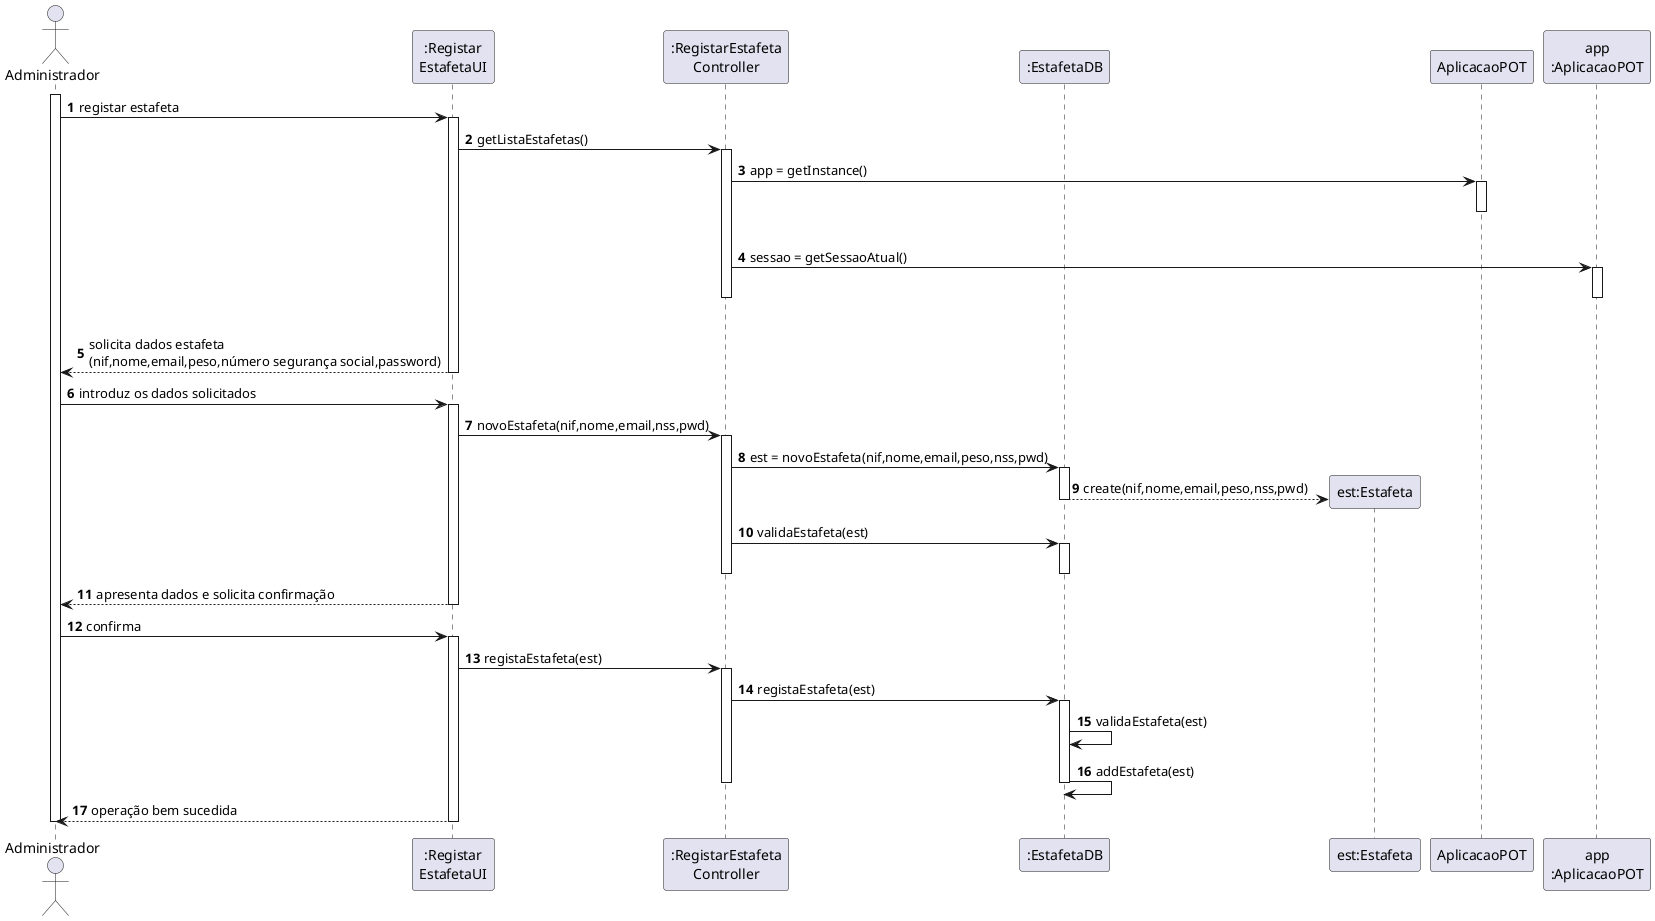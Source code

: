 @startuml
autonumber

actor "Administrador" as ADM
participant ":Registar\nEstafetaUI" as UI
participant ":RegistarEstafeta\nController" as CTRL
participant ":EstafetaDB" as ESTS
participant "est:Estafeta" as EST
participant "AplicacaoPOT" as _APP
participant "app\n:AplicacaoPOT" as APP

activate ADM
ADM -> UI : registar estafeta
activate UI

UI -> CTRL : getListaEstafetas()
activate CTRL

CTRL -> _APP: app = getInstance()
activate _APP
|||
deactivate _APP

CTRL -> APP: sessao = getSessaoAtual()
activate APP
|||
deactivate APP

deactivate CTRL

UI --> ADM : solicita dados estafeta \n(nif,nome,email,peso,número segurança social,password)
deactivate UI

ADM -> UI : introduz os dados solicitados
activate UI

UI -> CTRL : novoEstafeta(nif,nome,email,nss,pwd)
activate CTRL

CTRL -> ESTS: est = novoEstafeta(nif,nome,email,peso,nss,pwd)
activate ESTS

ESTS --> EST ** : create(nif,nome,email,peso,nss,pwd)

deactivate ESTS

CTRL -> ESTS : validaEstafeta(est)
activate ESTS
deactivate ESTS

deactivate CTRL
UI --> ADM : apresenta dados e solicita confirmação
deactivate UI

ADM -> UI : confirma
activate UI

UI -> CTRL: registaEstafeta(est)
activate CTRL
CTRL -> ESTS: registaEstafeta(est)
activate ESTS

ESTS -> ESTS: validaEstafeta(est)

ESTS -> ESTS: addEstafeta(est)

deactivate ESTS
deactivate CTRL
UI --> ADM : operação bem sucedida
deactivate UI

deactivate ADM
@enduml